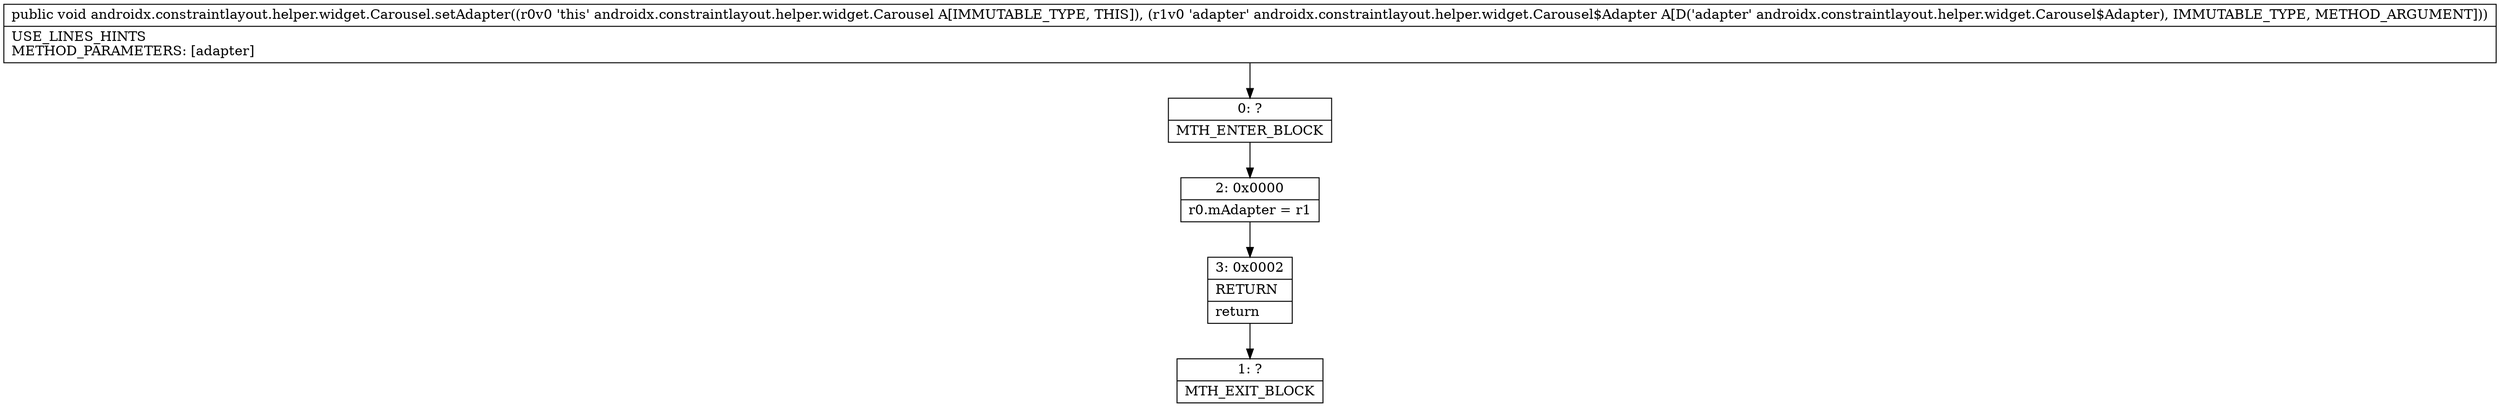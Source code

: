 digraph "CFG forandroidx.constraintlayout.helper.widget.Carousel.setAdapter(Landroidx\/constraintlayout\/helper\/widget\/Carousel$Adapter;)V" {
Node_0 [shape=record,label="{0\:\ ?|MTH_ENTER_BLOCK\l}"];
Node_2 [shape=record,label="{2\:\ 0x0000|r0.mAdapter = r1\l}"];
Node_3 [shape=record,label="{3\:\ 0x0002|RETURN\l|return\l}"];
Node_1 [shape=record,label="{1\:\ ?|MTH_EXIT_BLOCK\l}"];
MethodNode[shape=record,label="{public void androidx.constraintlayout.helper.widget.Carousel.setAdapter((r0v0 'this' androidx.constraintlayout.helper.widget.Carousel A[IMMUTABLE_TYPE, THIS]), (r1v0 'adapter' androidx.constraintlayout.helper.widget.Carousel$Adapter A[D('adapter' androidx.constraintlayout.helper.widget.Carousel$Adapter), IMMUTABLE_TYPE, METHOD_ARGUMENT]))  | USE_LINES_HINTS\lMETHOD_PARAMETERS: [adapter]\l}"];
MethodNode -> Node_0;Node_0 -> Node_2;
Node_2 -> Node_3;
Node_3 -> Node_1;
}

